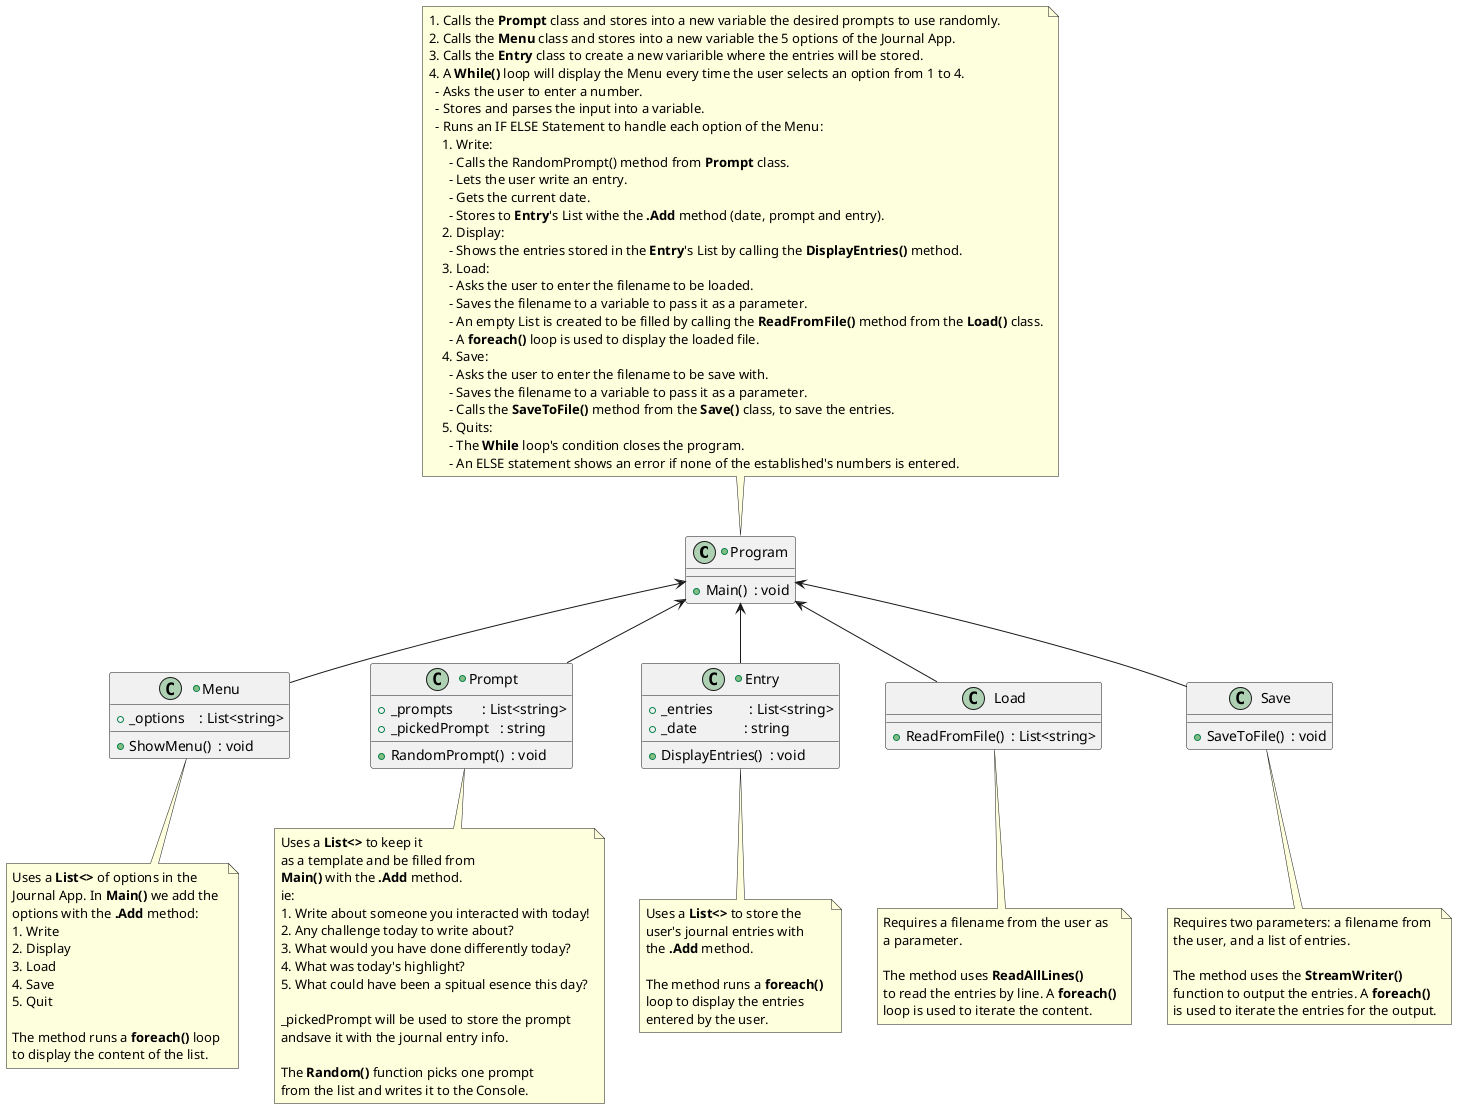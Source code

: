 @startuml Journal App

+class Program {
  + Main()  : void
}

note top of Program
  1. Calls the <b>Prompt</b> class and stores into a new variable the desired prompts to use randomly.
  2. Calls the <b>Menu</b> class and stores into a new variable the 5 options of the Journal App.
  3. Calls the <b>Entry</b> class to create a new variarible where the entries will be stored.
  4. A <b>While()</b> loop will display the Menu every time the user selects an option from 1 to 4.
    - Asks the user to enter a number.
    - Stores and parses the input into a variable.
    - Runs an IF ELSE Statement to handle each option of the Menu:
      1. Write:
        - Calls the RandomPrompt() method from <b>Prompt</b> class.
        - Lets the user write an entry.
        - Gets the current date.
        - Stores to <b>Entry</b>'s List withe the <b>.Add</b> method (date, prompt and entry).
      2. Display:
        - Shows the entries stored in the <b>Entry</b>'s List by calling the <b>DisplayEntries()</b> method.
      3. Load:
        - Asks the user to enter the filename to be loaded.
        - Saves the filename to a variable to pass it as a parameter.
        - An empty List is created to be filled by calling the <b>ReadFromFile()</b> method from the <b>Load()</b> class.
        - A <b>foreach()</b> loop is used to display the loaded file.
      4. Save:
        - Asks the user to enter the filename to be save with.
        - Saves the filename to a variable to pass it as a parameter.
        - Calls the <b>SaveToFile()</b> method from the <b>Save()</b> class, to save the entries.
      5. Quits:
        - The <b>While</b> loop's condition closes the program.
        - An ELSE statement shows an error if none of the established's numbers is entered.
end note


+class Menu {
  + _options    : List<string>
  + ShowMenu()  : void
}
note bottom of Menu
  Uses a <b>List<></b> of options in the 
  Journal App. In <b>Main()</b> we add the 
  options with the <b>.Add</b> method:
  1. Write
  2. Display
  3. Load
  4. Save
  5. Quit
  
  The method runs a <b>foreach()</b> loop 
  to display the content of the list.
end note

+class Prompt {
  + _prompts        : List<string>
  + _pickedPrompt   : string
  + RandomPrompt()  : void
}
note bottom of Prompt
  Uses a <b>List<></b> to keep it 
  as a template and be filled from 
  <b>Main()</b> with the <b>.Add</b> method.
  ie:
  1. Write about someone you interacted with today!
  2. Any challenge today to write about?
  3. What would you have done differently today?
  4. What was today's highlight?
  5. What could have been a spitual esence this day?

  _pickedPrompt will be used to store the prompt
  andsave it with the journal entry info.

  The <b>Random()</b> function picks one prompt 
  from the list and writes it to the Console.
end note

+class Entry {
  + _entries          : List<string>
  + _date             : string
  + DisplayEntries()  : void
}
note bottom of Entry
  Uses a <b>List<></b> to store the 
  user's journal entries with 
  the <b>.Add</b> method.
  
  The method runs a <b>foreach()</b> 
  loop to display the entries 
  entered by the user.
end note

class Load {
  + ReadFromFile()  : List<string>
}
note bottom of Load
  Requires a filename from the user as
  a parameter.
  
  The method uses <b>ReadAllLines()</b> 
  to read the entries by line. A <b>foreach()</b>
  loop is used to iterate the content.
end note

class Save {
  + SaveToFile()  : void
}
note bottom of Save
  Requires two parameters: a filename from 
  the user, and a list of entries.
  
  The method uses the <b>StreamWriter()</b> 
  function to output the entries. A <b>foreach()</b> 
  is used to iterate the entries for the output.
end note

Program <-- Menu
Program <-- Prompt
Program <-- Entry
Program <-- Save
Program <-- Load

@enduml

/' 
***** Classes
While you have a Main class, you don't indicate a Main method, 
which is in the Program class. In other words, you should have 
included the Program class since it will be part of your program. 

***** Journal Behavios (ok)
Some of the behaviors that could otherwise be include in a Journal 
class have been included. However, not having the Journal class makes 
it so you cannot deal with a Journal as an object.

***** Jounal Attributes
Similarly to above, some of the journal attributes are included in 
the design, but they are not incorporated within a Journal class as a 
cohesive unit containing all of the appropriate behaviors and attributes.

***** Entry Attributes
What if you wanted to display just the dates that entries were added 
to the journal? How would you do that? By not having an Entry class that 
has attributes specific to a single journal entry, you make it harder to 
deal with each data type. Granted, that may not be necessary for this 
tiny program. But being in the habit of creating classes with attributes 
and behaviors appropriate for a single specific object really simplifies 
things when the program starts to get more complex.

**** Saving/Loading (ok)
It would be perfectly okay to have a single class to handle both saving 
and loading. Or it could be included in the Program class (which is where 
the Main method should be)

'/
